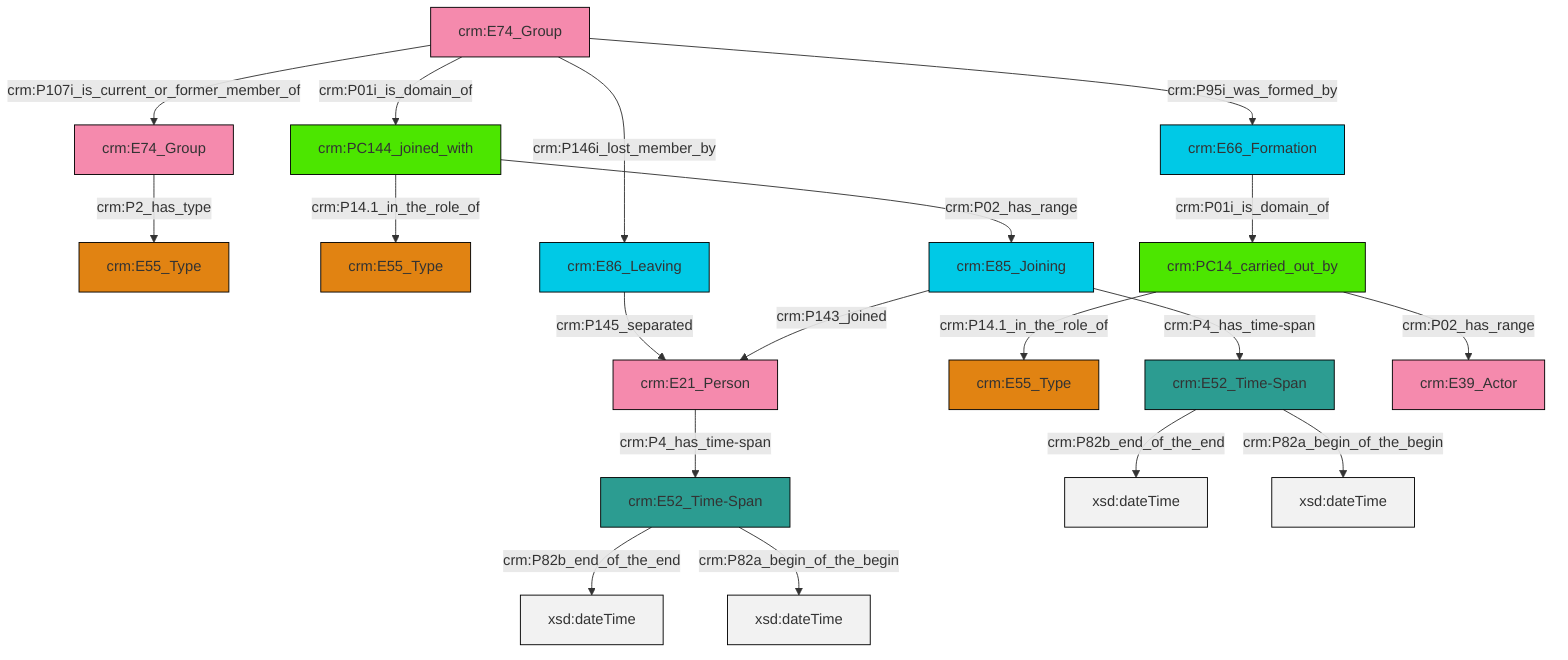 graph TD
classDef Literal fill:#f2f2f2,stroke:#000000;
classDef CRM_Entity fill:#FFFFFF,stroke:#000000;
classDef Temporal_Entity fill:#00C9E6, stroke:#000000;
classDef Type fill:#E18312, stroke:#000000;
classDef Time-Span fill:#2C9C91, stroke:#000000;
classDef Appellation fill:#FFEB7F, stroke:#000000;
classDef Place fill:#008836, stroke:#000000;
classDef Persistent_Item fill:#B266B2, stroke:#000000;
classDef Conceptual_Object fill:#FFD700, stroke:#000000;
classDef Physical_Thing fill:#D2B48C, stroke:#000000;
classDef Actor fill:#f58aad, stroke:#000000;
classDef PC_Classes fill:#4ce600, stroke:#000000;
classDef Multi fill:#cccccc,stroke:#000000;

0["crm:E74_Group"]:::Actor -->|crm:P2_has_type| 1["crm:E55_Type"]:::Type
4["crm:PC144_joined_with"]:::PC_Classes -->|crm:P14.1_in_the_role_of| 2["crm:E55_Type"]:::Type
5["crm:E86_Leaving"]:::Temporal_Entity -->|crm:P145_separated| 6["crm:E21_Person"]:::Actor
7["crm:E52_Time-Span"]:::Time-Span -->|crm:P82b_end_of_the_end| 8[xsd:dateTime]:::Literal
13["crm:E74_Group"]:::Actor -->|crm:P146i_lost_member_by| 5["crm:E86_Leaving"]:::Temporal_Entity
18["crm:E52_Time-Span"]:::Time-Span -->|crm:P82b_end_of_the_end| 19[xsd:dateTime]:::Literal
22["crm:PC14_carried_out_by"]:::PC_Classes -->|crm:P14.1_in_the_role_of| 16["crm:E55_Type"]:::Type
7["crm:E52_Time-Span"]:::Time-Span -->|crm:P82a_begin_of_the_begin| 23[xsd:dateTime]:::Literal
22["crm:PC14_carried_out_by"]:::PC_Classes -->|crm:P02_has_range| 25["crm:E39_Actor"]:::Actor
13["crm:E74_Group"]:::Actor -->|crm:P95i_was_formed_by| 27["crm:E66_Formation"]:::Temporal_Entity
14["crm:E85_Joining"]:::Temporal_Entity -->|crm:P4_has_time-span| 18["crm:E52_Time-Span"]:::Time-Span
13["crm:E74_Group"]:::Actor -->|crm:P107i_is_current_or_former_member_of| 0["crm:E74_Group"]:::Actor
6["crm:E21_Person"]:::Actor -->|crm:P4_has_time-span| 7["crm:E52_Time-Span"]:::Time-Span
4["crm:PC144_joined_with"]:::PC_Classes -->|crm:P02_has_range| 14["crm:E85_Joining"]:::Temporal_Entity
27["crm:E66_Formation"]:::Temporal_Entity -->|crm:P01i_is_domain_of| 22["crm:PC14_carried_out_by"]:::PC_Classes
13["crm:E74_Group"]:::Actor -->|crm:P01i_is_domain_of| 4["crm:PC144_joined_with"]:::PC_Classes
18["crm:E52_Time-Span"]:::Time-Span -->|crm:P82a_begin_of_the_begin| 32[xsd:dateTime]:::Literal
14["crm:E85_Joining"]:::Temporal_Entity -->|crm:P143_joined| 6["crm:E21_Person"]:::Actor